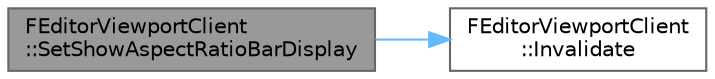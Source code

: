 digraph "FEditorViewportClient::SetShowAspectRatioBarDisplay"
{
 // INTERACTIVE_SVG=YES
 // LATEX_PDF_SIZE
  bgcolor="transparent";
  edge [fontname=Helvetica,fontsize=10,labelfontname=Helvetica,labelfontsize=10];
  node [fontname=Helvetica,fontsize=10,shape=box,height=0.2,width=0.4];
  rankdir="LR";
  Node1 [id="Node000001",label="FEditorViewportClient\l::SetShowAspectRatioBarDisplay",height=0.2,width=0.4,color="gray40", fillcolor="grey60", style="filled", fontcolor="black",tooltip="Aspect ratio bar display settings."];
  Node1 -> Node2 [id="edge1_Node000001_Node000002",color="steelblue1",style="solid",tooltip=" "];
  Node2 [id="Node000002",label="FEditorViewportClient\l::Invalidate",height=0.2,width=0.4,color="grey40", fillcolor="white", style="filled",URL="$df/d9e/classFEditorViewportClient.html#a1d2a8753c776f1255257ebc636ac2932",tooltip="Invalidates this viewport and optionally child views."];
}
